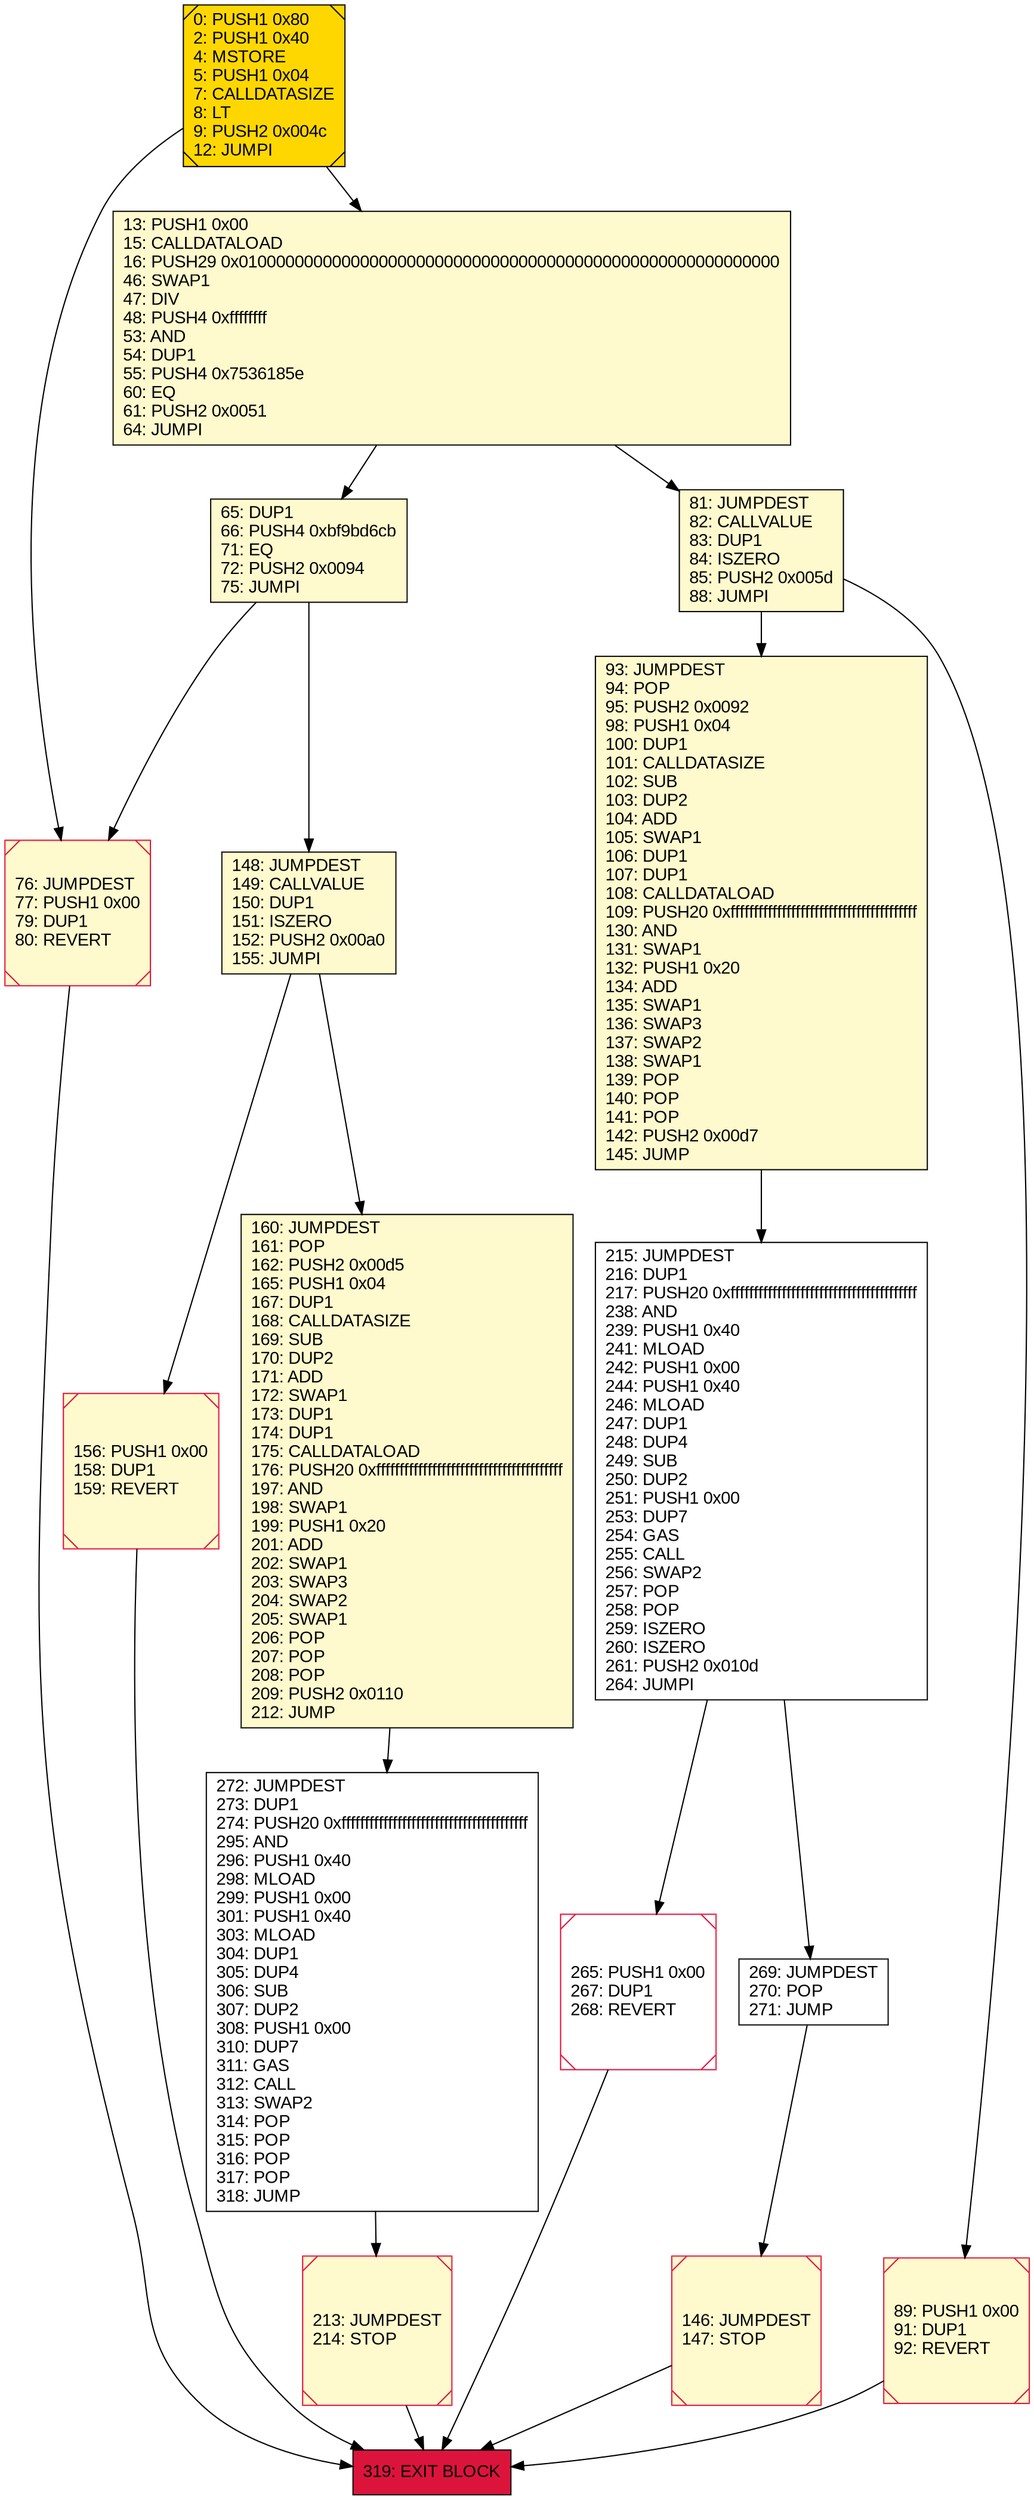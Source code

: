 digraph G {
bgcolor=transparent rankdir=UD;
node [shape=box style=filled color=black fillcolor=white fontname=arial fontcolor=black];
213 [label="213: JUMPDEST\l214: STOP\l" fillcolor=lemonchiffon shape=Msquare color=crimson ];
148 [label="148: JUMPDEST\l149: CALLVALUE\l150: DUP1\l151: ISZERO\l152: PUSH2 0x00a0\l155: JUMPI\l" fillcolor=lemonchiffon ];
146 [label="146: JUMPDEST\l147: STOP\l" fillcolor=lemonchiffon shape=Msquare color=crimson ];
265 [label="265: PUSH1 0x00\l267: DUP1\l268: REVERT\l" shape=Msquare color=crimson ];
0 [label="0: PUSH1 0x80\l2: PUSH1 0x40\l4: MSTORE\l5: PUSH1 0x04\l7: CALLDATASIZE\l8: LT\l9: PUSH2 0x004c\l12: JUMPI\l" fillcolor=lemonchiffon shape=Msquare fillcolor=gold ];
76 [label="76: JUMPDEST\l77: PUSH1 0x00\l79: DUP1\l80: REVERT\l" fillcolor=lemonchiffon shape=Msquare color=crimson ];
13 [label="13: PUSH1 0x00\l15: CALLDATALOAD\l16: PUSH29 0x0100000000000000000000000000000000000000000000000000000000\l46: SWAP1\l47: DIV\l48: PUSH4 0xffffffff\l53: AND\l54: DUP1\l55: PUSH4 0x7536185e\l60: EQ\l61: PUSH2 0x0051\l64: JUMPI\l" fillcolor=lemonchiffon ];
269 [label="269: JUMPDEST\l270: POP\l271: JUMP\l" ];
81 [label="81: JUMPDEST\l82: CALLVALUE\l83: DUP1\l84: ISZERO\l85: PUSH2 0x005d\l88: JUMPI\l" fillcolor=lemonchiffon ];
93 [label="93: JUMPDEST\l94: POP\l95: PUSH2 0x0092\l98: PUSH1 0x04\l100: DUP1\l101: CALLDATASIZE\l102: SUB\l103: DUP2\l104: ADD\l105: SWAP1\l106: DUP1\l107: DUP1\l108: CALLDATALOAD\l109: PUSH20 0xffffffffffffffffffffffffffffffffffffffff\l130: AND\l131: SWAP1\l132: PUSH1 0x20\l134: ADD\l135: SWAP1\l136: SWAP3\l137: SWAP2\l138: SWAP1\l139: POP\l140: POP\l141: POP\l142: PUSH2 0x00d7\l145: JUMP\l" fillcolor=lemonchiffon ];
272 [label="272: JUMPDEST\l273: DUP1\l274: PUSH20 0xffffffffffffffffffffffffffffffffffffffff\l295: AND\l296: PUSH1 0x40\l298: MLOAD\l299: PUSH1 0x00\l301: PUSH1 0x40\l303: MLOAD\l304: DUP1\l305: DUP4\l306: SUB\l307: DUP2\l308: PUSH1 0x00\l310: DUP7\l311: GAS\l312: CALL\l313: SWAP2\l314: POP\l315: POP\l316: POP\l317: POP\l318: JUMP\l" ];
215 [label="215: JUMPDEST\l216: DUP1\l217: PUSH20 0xffffffffffffffffffffffffffffffffffffffff\l238: AND\l239: PUSH1 0x40\l241: MLOAD\l242: PUSH1 0x00\l244: PUSH1 0x40\l246: MLOAD\l247: DUP1\l248: DUP4\l249: SUB\l250: DUP2\l251: PUSH1 0x00\l253: DUP7\l254: GAS\l255: CALL\l256: SWAP2\l257: POP\l258: POP\l259: ISZERO\l260: ISZERO\l261: PUSH2 0x010d\l264: JUMPI\l" ];
89 [label="89: PUSH1 0x00\l91: DUP1\l92: REVERT\l" fillcolor=lemonchiffon shape=Msquare color=crimson ];
65 [label="65: DUP1\l66: PUSH4 0xbf9bd6cb\l71: EQ\l72: PUSH2 0x0094\l75: JUMPI\l" fillcolor=lemonchiffon ];
160 [label="160: JUMPDEST\l161: POP\l162: PUSH2 0x00d5\l165: PUSH1 0x04\l167: DUP1\l168: CALLDATASIZE\l169: SUB\l170: DUP2\l171: ADD\l172: SWAP1\l173: DUP1\l174: DUP1\l175: CALLDATALOAD\l176: PUSH20 0xffffffffffffffffffffffffffffffffffffffff\l197: AND\l198: SWAP1\l199: PUSH1 0x20\l201: ADD\l202: SWAP1\l203: SWAP3\l204: SWAP2\l205: SWAP1\l206: POP\l207: POP\l208: POP\l209: PUSH2 0x0110\l212: JUMP\l" fillcolor=lemonchiffon ];
156 [label="156: PUSH1 0x00\l158: DUP1\l159: REVERT\l" fillcolor=lemonchiffon shape=Msquare color=crimson ];
319 [label="319: EXIT BLOCK\l" fillcolor=crimson ];
0 -> 76;
81 -> 93;
13 -> 81;
156 -> 319;
0 -> 13;
215 -> 269;
93 -> 215;
215 -> 265;
89 -> 319;
269 -> 146;
272 -> 213;
65 -> 76;
13 -> 65;
81 -> 89;
76 -> 319;
160 -> 272;
265 -> 319;
146 -> 319;
148 -> 160;
65 -> 148;
213 -> 319;
148 -> 156;
}